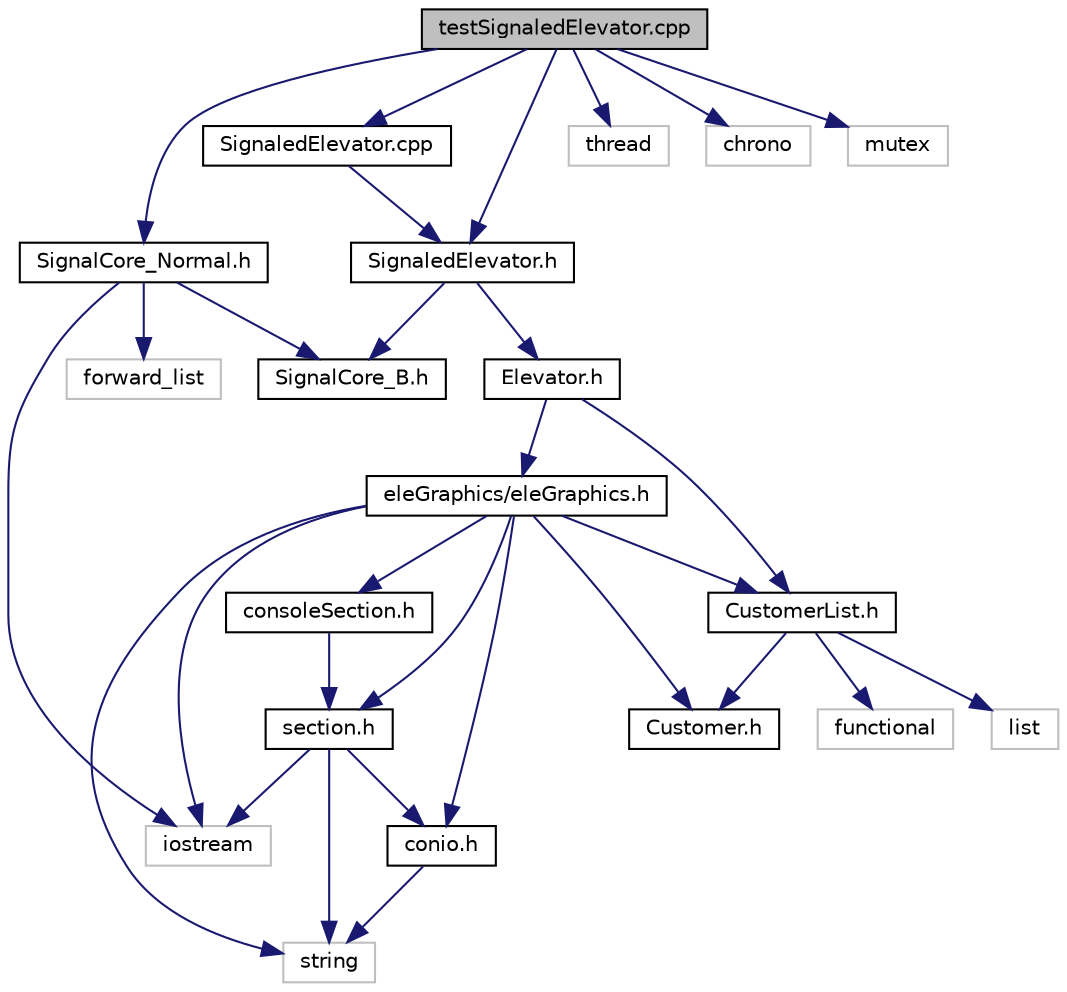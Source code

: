 digraph "testSignaledElevator.cpp"
{
  edge [fontname="Helvetica",fontsize="10",labelfontname="Helvetica",labelfontsize="10"];
  node [fontname="Helvetica",fontsize="10",shape=record];
  Node0 [label="testSignaledElevator.cpp",height=0.2,width=0.4,color="black", fillcolor="grey75", style="filled", fontcolor="black"];
  Node0 -> Node1 [color="midnightblue",fontsize="10",style="solid",fontname="Helvetica"];
  Node1 [label="SignaledElevator.h",height=0.2,width=0.4,color="black", fillcolor="white", style="filled",URL="$SignaledElevator_8h.html"];
  Node1 -> Node2 [color="midnightblue",fontsize="10",style="solid",fontname="Helvetica"];
  Node2 [label="Elevator.h",height=0.2,width=0.4,color="black", fillcolor="white", style="filled",URL="$Elevator_8h.html"];
  Node2 -> Node3 [color="midnightblue",fontsize="10",style="solid",fontname="Helvetica"];
  Node3 [label="CustomerList.h",height=0.2,width=0.4,color="black", fillcolor="white", style="filled",URL="$CustomerList_8h.html"];
  Node3 -> Node4 [color="midnightblue",fontsize="10",style="solid",fontname="Helvetica"];
  Node4 [label="list",height=0.2,width=0.4,color="grey75", fillcolor="white", style="filled"];
  Node3 -> Node5 [color="midnightblue",fontsize="10",style="solid",fontname="Helvetica"];
  Node5 [label="Customer.h",height=0.2,width=0.4,color="black", fillcolor="white", style="filled",URL="$Customer_8h.html"];
  Node3 -> Node6 [color="midnightblue",fontsize="10",style="solid",fontname="Helvetica"];
  Node6 [label="functional",height=0.2,width=0.4,color="grey75", fillcolor="white", style="filled"];
  Node2 -> Node7 [color="midnightblue",fontsize="10",style="solid",fontname="Helvetica"];
  Node7 [label="eleGraphics/eleGraphics.h",height=0.2,width=0.4,color="black", fillcolor="white", style="filled",URL="$eleGraphics_8h.html"];
  Node7 -> Node8 [color="midnightblue",fontsize="10",style="solid",fontname="Helvetica"];
  Node8 [label="iostream",height=0.2,width=0.4,color="grey75", fillcolor="white", style="filled"];
  Node7 -> Node9 [color="midnightblue",fontsize="10",style="solid",fontname="Helvetica"];
  Node9 [label="string",height=0.2,width=0.4,color="grey75", fillcolor="white", style="filled"];
  Node7 -> Node10 [color="midnightblue",fontsize="10",style="solid",fontname="Helvetica"];
  Node10 [label="conio.h",height=0.2,width=0.4,color="black", fillcolor="white", style="filled",URL="$conio_8h.html",tooltip="Declarations for the console I/O functions namespace. "];
  Node10 -> Node9 [color="midnightblue",fontsize="10",style="solid",fontname="Helvetica"];
  Node7 -> Node11 [color="midnightblue",fontsize="10",style="solid",fontname="Helvetica"];
  Node11 [label="section.h",height=0.2,width=0.4,color="black", fillcolor="white", style="filled",URL="$section_8h.html"];
  Node11 -> Node8 [color="midnightblue",fontsize="10",style="solid",fontname="Helvetica"];
  Node11 -> Node9 [color="midnightblue",fontsize="10",style="solid",fontname="Helvetica"];
  Node11 -> Node10 [color="midnightblue",fontsize="10",style="solid",fontname="Helvetica"];
  Node7 -> Node12 [color="midnightblue",fontsize="10",style="solid",fontname="Helvetica"];
  Node12 [label="consoleSection.h",height=0.2,width=0.4,color="black", fillcolor="white", style="filled",URL="$consoleSection_8h.html"];
  Node12 -> Node11 [color="midnightblue",fontsize="10",style="solid",fontname="Helvetica"];
  Node7 -> Node5 [color="midnightblue",fontsize="10",style="solid",fontname="Helvetica"];
  Node7 -> Node3 [color="midnightblue",fontsize="10",style="solid",fontname="Helvetica"];
  Node1 -> Node13 [color="midnightblue",fontsize="10",style="solid",fontname="Helvetica"];
  Node13 [label="SignalCore_B.h",height=0.2,width=0.4,color="black", fillcolor="white", style="filled",URL="$SignalCore__B_8h.html"];
  Node0 -> Node14 [color="midnightblue",fontsize="10",style="solid",fontname="Helvetica"];
  Node14 [label="SignaledElevator.cpp",height=0.2,width=0.4,color="black", fillcolor="white", style="filled",URL="$SignaledElevator_8cpp.html"];
  Node14 -> Node1 [color="midnightblue",fontsize="10",style="solid",fontname="Helvetica"];
  Node0 -> Node15 [color="midnightblue",fontsize="10",style="solid",fontname="Helvetica"];
  Node15 [label="SignalCore_Normal.h",height=0.2,width=0.4,color="black", fillcolor="white", style="filled",URL="$SignalCore__Normal_8h.html"];
  Node15 -> Node13 [color="midnightblue",fontsize="10",style="solid",fontname="Helvetica"];
  Node15 -> Node16 [color="midnightblue",fontsize="10",style="solid",fontname="Helvetica"];
  Node16 [label="forward_list",height=0.2,width=0.4,color="grey75", fillcolor="white", style="filled"];
  Node15 -> Node8 [color="midnightblue",fontsize="10",style="solid",fontname="Helvetica"];
  Node0 -> Node17 [color="midnightblue",fontsize="10",style="solid",fontname="Helvetica"];
  Node17 [label="thread",height=0.2,width=0.4,color="grey75", fillcolor="white", style="filled"];
  Node0 -> Node18 [color="midnightblue",fontsize="10",style="solid",fontname="Helvetica"];
  Node18 [label="chrono",height=0.2,width=0.4,color="grey75", fillcolor="white", style="filled"];
  Node0 -> Node19 [color="midnightblue",fontsize="10",style="solid",fontname="Helvetica"];
  Node19 [label="mutex",height=0.2,width=0.4,color="grey75", fillcolor="white", style="filled"];
}
